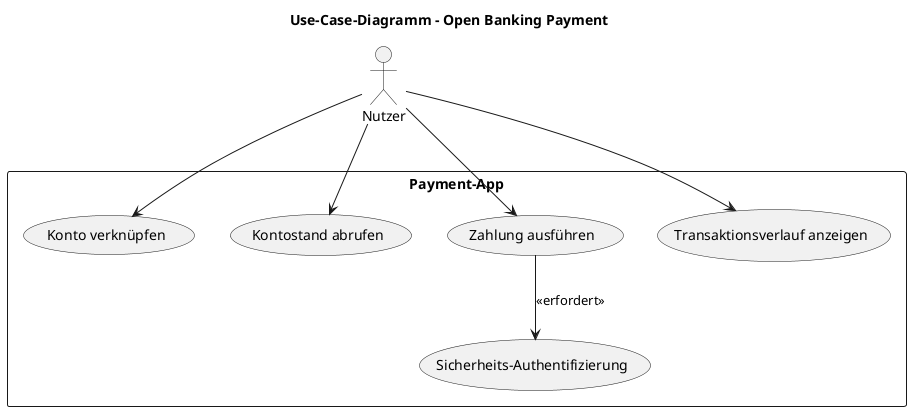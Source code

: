 @startuml
title Use-Case-Diagramm - Open Banking Payment

actor "Nutzer" as User

rectangle "Payment-App" {
  usecase "Konto verknüpfen" as UC1
  usecase "Kontostand abrufen" as UC2
  usecase "Zahlung ausführen" as UC3
  usecase "Transaktionsverlauf anzeigen" as UC4
  usecase "Sicherheits-Authentifizierung" as UC5
}

User --> UC1
User --> UC2
User --> UC3
User --> UC4
UC3 --> UC5 : <<erfordert>>

@enduml
